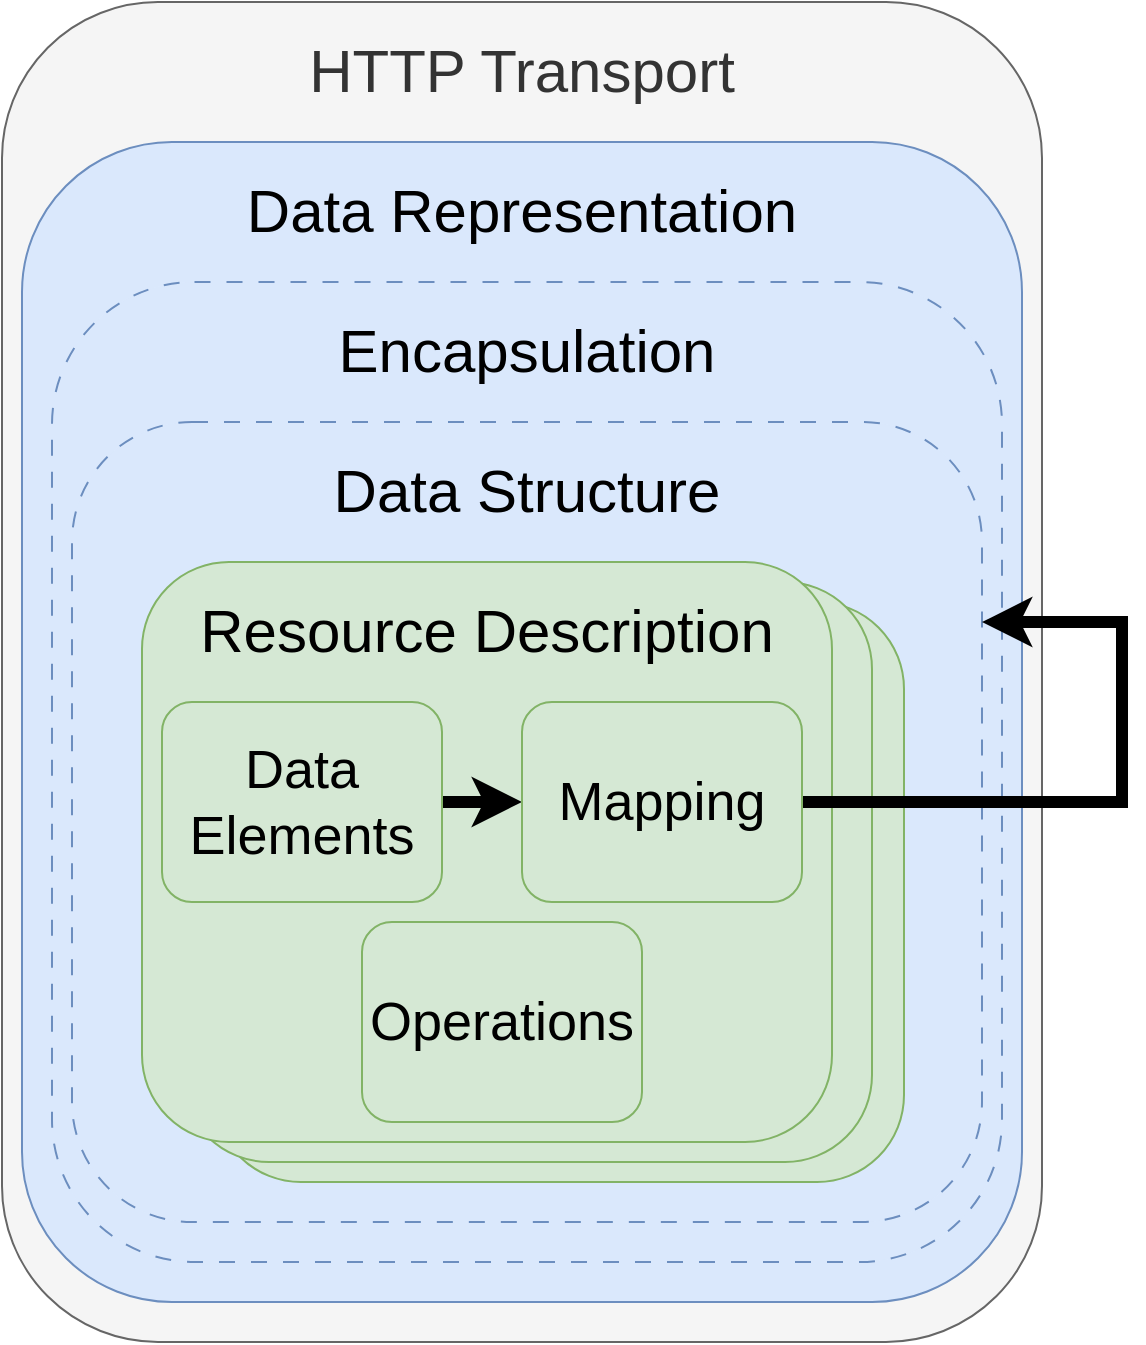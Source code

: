<mxfile>
    <diagram id="TTPwnZrUPGOXwcpMM5Dz" name="Seite-1">
        <mxGraphModel dx="-177" dy="536" grid="1" gridSize="10" guides="1" tooltips="1" connect="1" arrows="1" fold="1" page="1" pageScale="1" pageWidth="850" pageHeight="1100" math="0" shadow="0">
            <root>
                <mxCell id="0"/>
                <mxCell id="1" parent="0"/>
                <mxCell id="kWjeFzFSbygRlTobk0rg-30" value="HTTP Transport" style="rounded=1;whiteSpace=wrap;html=1;align=center;verticalAlign=top;fontSize=30;spacingTop=10;fillColor=#f5f5f5;fontColor=#333333;strokeColor=#666666;" parent="1" vertex="1">
                    <mxGeometry x="980" y="90" width="520" height="670" as="geometry"/>
                </mxCell>
                <mxCell id="kWjeFzFSbygRlTobk0rg-31" value="Data Representation" style="rounded=1;whiteSpace=wrap;html=1;align=center;verticalAlign=top;fontSize=30;spacingTop=10;fillColor=#dae8fc;strokeColor=#6c8ebf;" parent="1" vertex="1">
                    <mxGeometry x="990" y="160" width="500" height="580" as="geometry"/>
                </mxCell>
                <mxCell id="kWjeFzFSbygRlTobk0rg-32" value="Encapsulation" style="rounded=1;whiteSpace=wrap;html=1;align=center;verticalAlign=top;fontSize=30;spacingTop=10;fillColor=#dae8fc;strokeColor=#6c8ebf;dashed=1;dashPattern=8 8;" parent="1" vertex="1">
                    <mxGeometry x="1005" y="230" width="475" height="490" as="geometry"/>
                </mxCell>
                <mxCell id="kWjeFzFSbygRlTobk0rg-33" value="Data Structure" style="rounded=1;whiteSpace=wrap;html=1;align=center;verticalAlign=top;fontSize=30;spacingTop=10;fillColor=#dae8fc;strokeColor=#6c8ebf;dashed=1;dashPattern=8 8;" parent="1" vertex="1">
                    <mxGeometry x="1015" y="300" width="455" height="400" as="geometry"/>
                </mxCell>
                <mxCell id="kWjeFzFSbygRlTobk0rg-35" value="Resource Type" style="rounded=1;whiteSpace=wrap;html=1;align=center;verticalAlign=top;fontSize=30;spacingTop=10;fillColor=#d5e8d4;strokeColor=#82b366;" parent="1" vertex="1">
                    <mxGeometry x="1086" y="390" width="345" height="290" as="geometry"/>
                </mxCell>
                <mxCell id="kWjeFzFSbygRlTobk0rg-34" value="Resource Type" style="rounded=1;whiteSpace=wrap;html=1;align=center;verticalAlign=top;fontSize=30;spacingTop=10;fillColor=#d5e8d4;strokeColor=#82b366;" parent="1" vertex="1">
                    <mxGeometry x="1070" y="380" width="345" height="290" as="geometry"/>
                </mxCell>
                <mxCell id="kWjeFzFSbygRlTobk0rg-36" value="Resource Description" style="rounded=1;whiteSpace=wrap;html=1;align=center;verticalAlign=top;fontSize=30;spacingTop=10;fillColor=#d5e8d4;strokeColor=#82b366;" parent="1" vertex="1">
                    <mxGeometry x="1050" y="370" width="345" height="290" as="geometry"/>
                </mxCell>
                <mxCell id="kWjeFzFSbygRlTobk0rg-46" style="edgeStyle=orthogonalEdgeStyle;rounded=0;orthogonalLoop=1;jettySize=auto;html=1;exitX=1;exitY=0.5;exitDx=0;exitDy=0;entryX=0;entryY=0.5;entryDx=0;entryDy=0;strokeColor=default;strokeWidth=6;align=center;verticalAlign=middle;fontFamily=Helvetica;fontSize=11;fontColor=default;labelBackgroundColor=default;endArrow=classic;" parent="1" source="kWjeFzFSbygRlTobk0rg-37" target="kWjeFzFSbygRlTobk0rg-38" edge="1">
                    <mxGeometry relative="1" as="geometry"/>
                </mxCell>
                <mxCell id="kWjeFzFSbygRlTobk0rg-37" value="Data Elements" style="rounded=1;whiteSpace=wrap;html=1;fontSize=27;fillColor=#d5e8d4;strokeColor=#82b366;" parent="1" vertex="1">
                    <mxGeometry x="1060" y="440" width="140" height="100" as="geometry"/>
                </mxCell>
                <mxCell id="kWjeFzFSbygRlTobk0rg-43" style="edgeStyle=orthogonalEdgeStyle;rounded=0;orthogonalLoop=1;jettySize=auto;html=1;exitX=1;exitY=0.5;exitDx=0;exitDy=0;entryX=1;entryY=0.25;entryDx=0;entryDy=0;strokeWidth=6;" parent="1" source="kWjeFzFSbygRlTobk0rg-38" target="kWjeFzFSbygRlTobk0rg-33" edge="1">
                    <mxGeometry relative="1" as="geometry">
                        <Array as="points">
                            <mxPoint x="1540" y="490"/>
                            <mxPoint x="1540" y="400"/>
                        </Array>
                    </mxGeometry>
                </mxCell>
                <mxCell id="kWjeFzFSbygRlTobk0rg-38" value="Mapping" style="rounded=1;whiteSpace=wrap;html=1;fontSize=27;fillColor=#d5e8d4;strokeColor=#82b366;" parent="1" vertex="1">
                    <mxGeometry x="1240" y="440" width="140" height="100" as="geometry"/>
                </mxCell>
                <mxCell id="kWjeFzFSbygRlTobk0rg-48" value="Operations" style="rounded=1;whiteSpace=wrap;html=1;fontSize=27;fillColor=#d5e8d4;strokeColor=#82b366;" parent="1" vertex="1">
                    <mxGeometry x="1160" y="550" width="140" height="100" as="geometry"/>
                </mxCell>
            </root>
        </mxGraphModel>
    </diagram>
</mxfile>